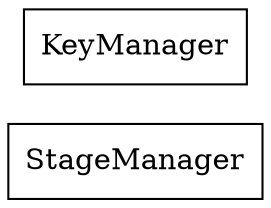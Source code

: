 strict digraph class_diagram {
  rankdir=LR;
  TypeStageManager[
    label="StageManager",
    URL="StageManager.html",
    tooltip="com.sekati.managers.StageManager",
    shape="record"
  ];
  TypeKeyManager[
    label="KeyManager",
    URL="KeyManager.html",
    tooltip="com.sekati.managers.KeyManager",
    shape="record"
  ];
}
